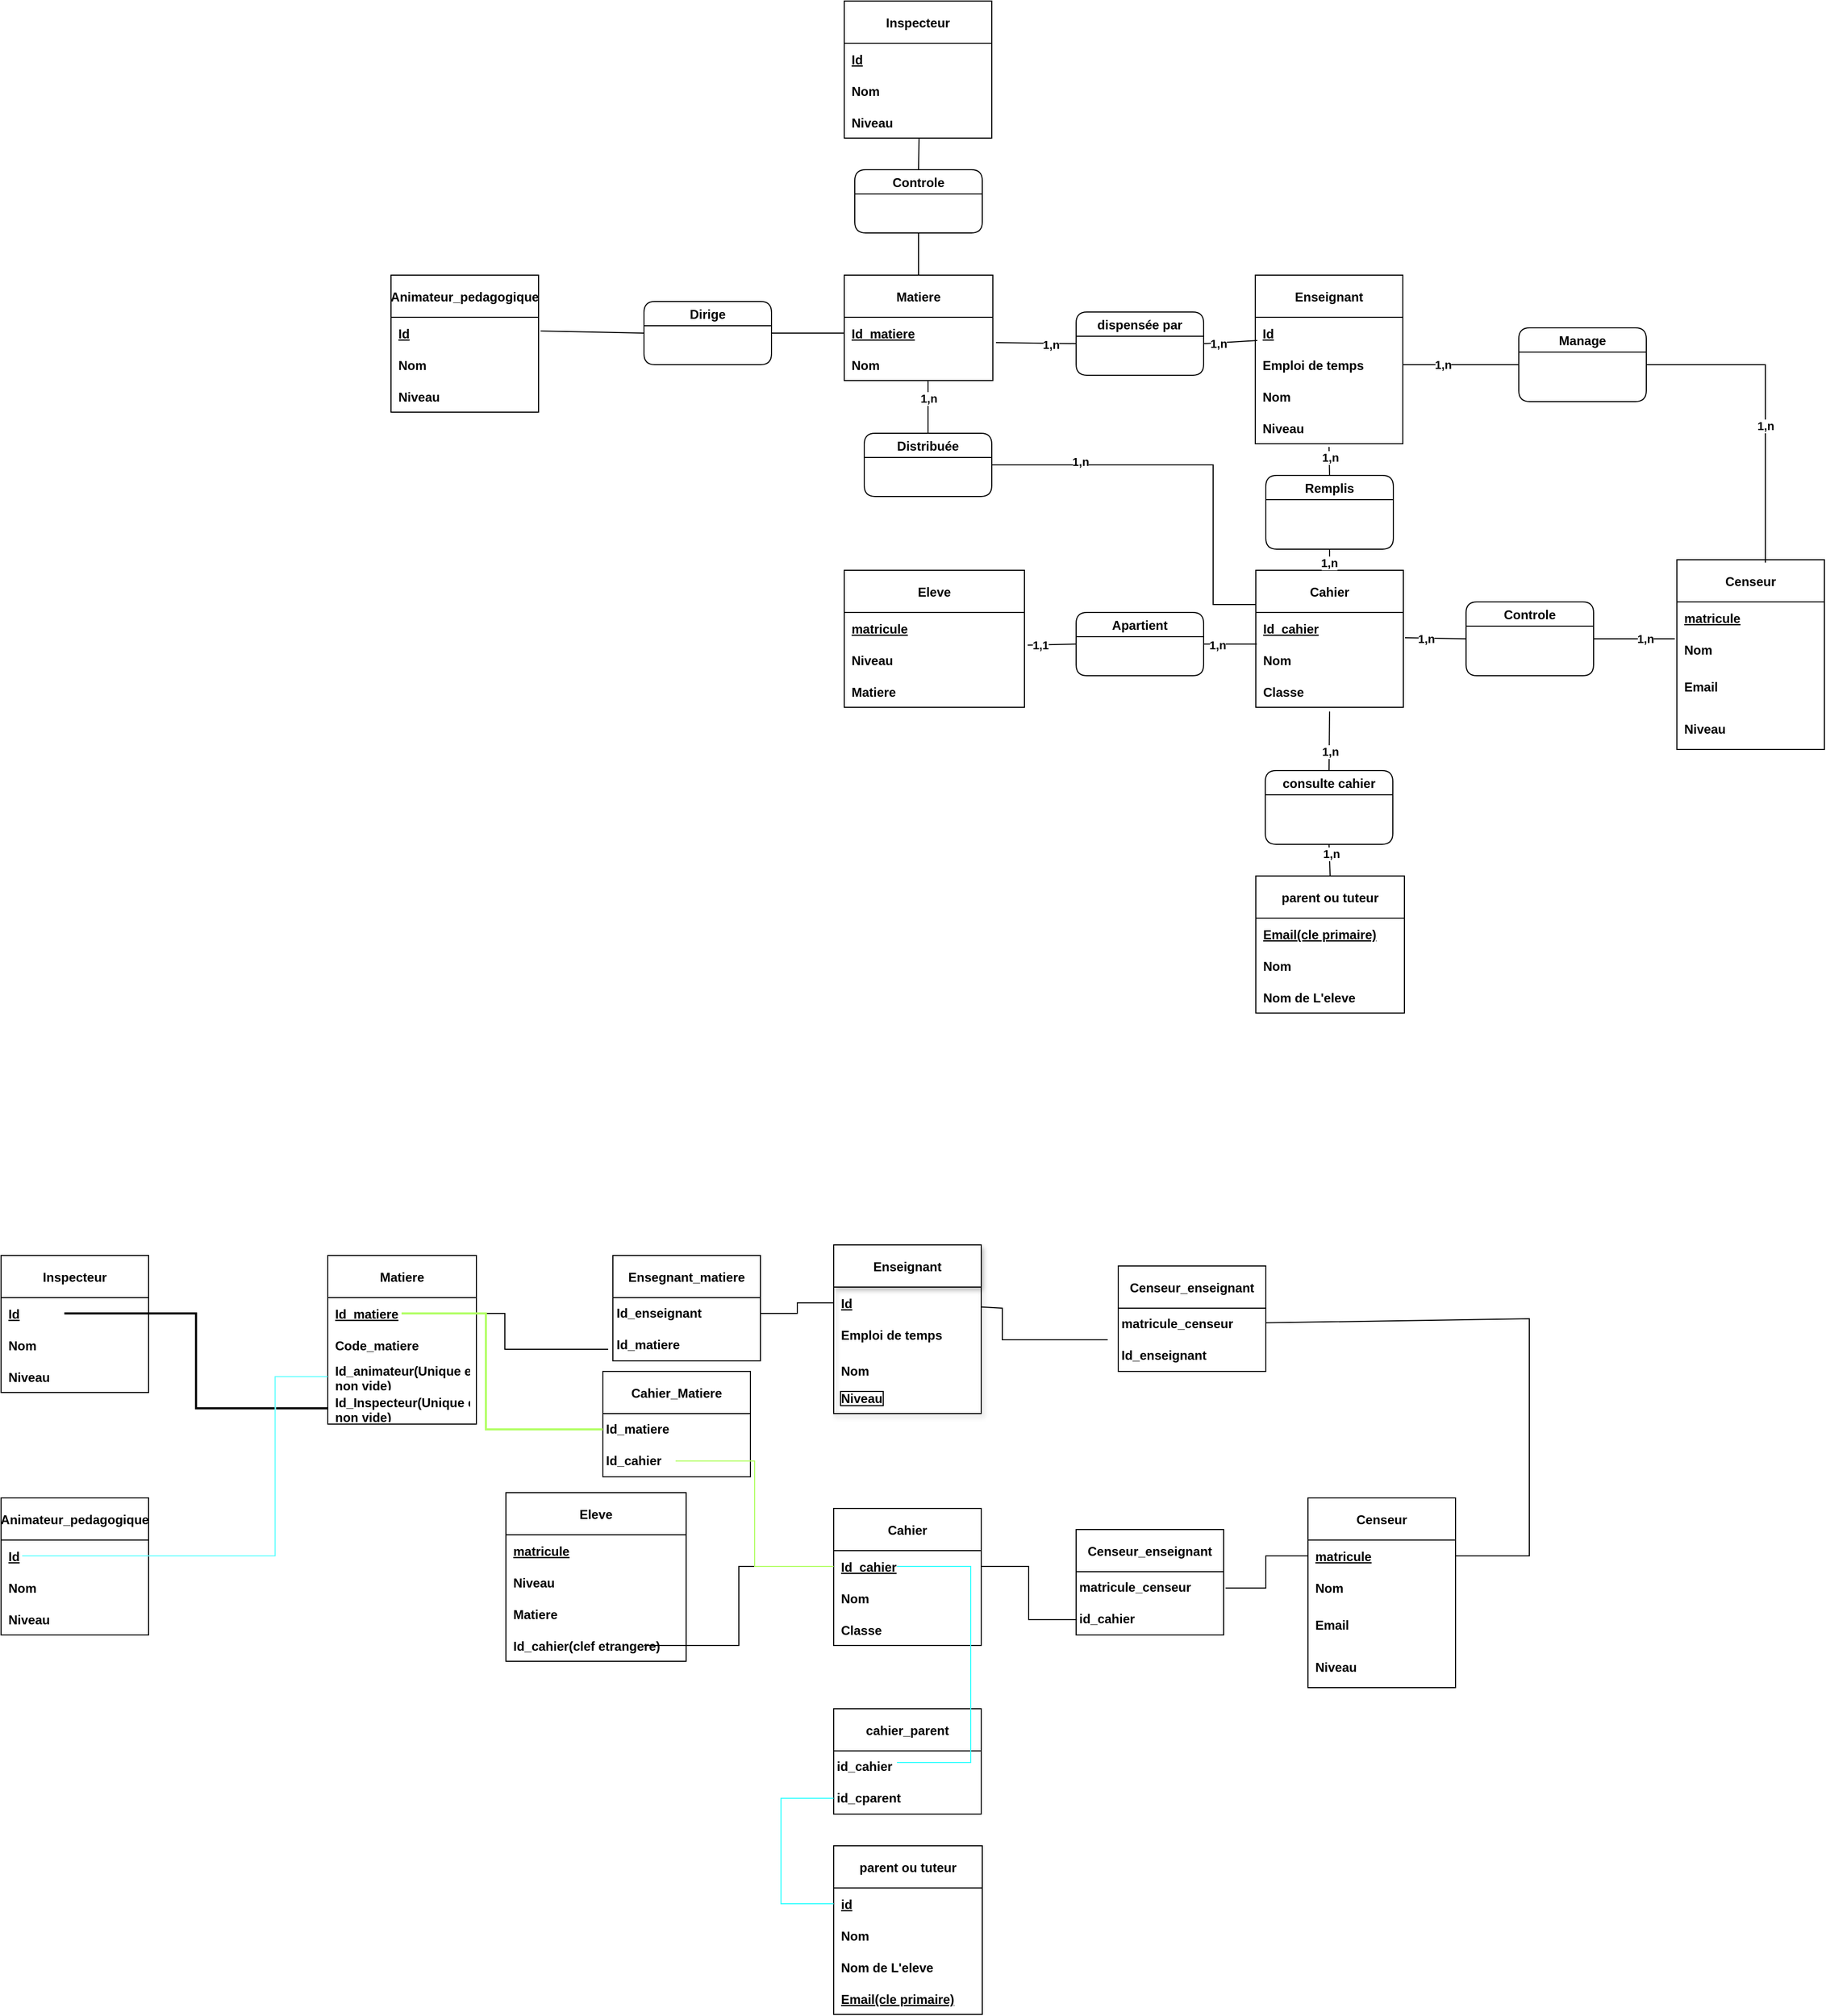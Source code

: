 <mxfile>
    <diagram id="qupTOumAMpj2-oVKTXfa" name="Page-1">
        <mxGraphModel dx="2014" dy="2562" grid="1" gridSize="10" guides="1" tooltips="1" connect="1" arrows="1" fold="1" page="0" pageScale="1" pageWidth="827" pageHeight="1169" background="none" math="0" shadow="0">
            <root>
                <mxCell id="0"/>
                <mxCell id="1" parent="0"/>
                <mxCell id="95" value="Enseignant" style="swimlane;fontStyle=1;childLayout=stackLayout;horizontal=1;startSize=40;horizontalStack=0;resizeParent=1;resizeParentMax=0;resizeLast=0;collapsible=1;marginBottom=0;fillColor=default;swimlaneLine=1;strokeColor=default;sketch=0;shadow=1;rounded=0;spacing=3;" parent="1" vertex="1">
                    <mxGeometry x="20" y="-720" width="140" height="160" as="geometry">
                        <mxRectangle x="509" y="100" width="40" height="30" as="alternateBounds"/>
                    </mxGeometry>
                </mxCell>
                <mxCell id="96" value="Id" style="text;strokeColor=none;fillColor=none;align=left;verticalAlign=middle;spacingLeft=4;spacingRight=4;overflow=hidden;points=[[0,0.5],[1,0.5]];portConstraint=eastwest;rotatable=0;fontStyle=5;spacing=3;" parent="95" vertex="1">
                    <mxGeometry y="40" width="140" height="30" as="geometry"/>
                </mxCell>
                <mxCell id="97" value="Emploi de temps" style="text;strokeColor=none;fillColor=none;align=left;verticalAlign=middle;spacingLeft=4;spacingRight=4;overflow=hidden;points=[[0,0.5],[1,0.5]];portConstraint=eastwest;rotatable=0;fontStyle=1;spacing=3;" parent="95" vertex="1">
                    <mxGeometry y="70" width="140" height="30" as="geometry"/>
                </mxCell>
                <mxCell id="98" value="Nom" style="text;strokeColor=none;fillColor=none;align=left;verticalAlign=bottom;spacingLeft=4;spacingRight=4;overflow=hidden;points=[[0,0.5],[1,0.5]];portConstraint=eastwest;rotatable=0;fontStyle=1;spacing=3;" parent="95" vertex="1">
                    <mxGeometry y="100" width="140" height="30" as="geometry"/>
                </mxCell>
                <mxCell id="99" value="Niveau" style="text;strokeColor=none;fillColor=none;align=left;verticalAlign=middle;spacingLeft=4;spacingRight=4;overflow=hidden;points=[[0,0.5],[1,0.5]];portConstraint=eastwest;rotatable=0;labelBorderColor=default;fontStyle=1;spacing=3;" parent="95" vertex="1">
                    <mxGeometry y="130" width="140" height="30" as="geometry"/>
                </mxCell>
                <mxCell id="100" value="Censeur" style="swimlane;fontStyle=1;childLayout=stackLayout;horizontal=1;startSize=40;horizontalStack=0;resizeParent=1;resizeParentMax=0;resizeLast=0;collapsible=1;marginBottom=0;spacing=3;" parent="1" vertex="1">
                    <mxGeometry x="470" y="-480" width="140" height="180" as="geometry"/>
                </mxCell>
                <mxCell id="101" value="matricule" style="text;align=left;verticalAlign=middle;spacingLeft=4;spacingRight=4;overflow=hidden;points=[[0,0.5],[1,0.5]];portConstraint=eastwest;rotatable=0;fontStyle=5;spacing=3;" parent="100" vertex="1">
                    <mxGeometry y="40" width="140" height="30" as="geometry"/>
                </mxCell>
                <mxCell id="102" value="Nom" style="text;strokeColor=none;fillColor=none;align=left;verticalAlign=middle;spacingLeft=4;spacingRight=4;overflow=hidden;points=[[0,0.5],[1,0.5]];portConstraint=eastwest;rotatable=0;fontStyle=1;spacing=3;" parent="100" vertex="1">
                    <mxGeometry y="70" width="140" height="30" as="geometry"/>
                </mxCell>
                <mxCell id="103" value="Email" style="text;strokeColor=none;fillColor=none;align=left;verticalAlign=middle;spacingLeft=4;spacingRight=4;overflow=hidden;points=[[0,0.5],[1,0.5]];portConstraint=eastwest;rotatable=0;fontStyle=1;spacing=3;" parent="100" vertex="1">
                    <mxGeometry y="100" width="140" height="40" as="geometry"/>
                </mxCell>
                <mxCell id="104" value="Niveau" style="text;strokeColor=none;fillColor=none;align=left;verticalAlign=middle;spacingLeft=4;spacingRight=4;overflow=hidden;points=[[0,0.5],[1,0.5]];portConstraint=eastwest;rotatable=0;fontStyle=1;spacing=3;" parent="100" vertex="1">
                    <mxGeometry y="140" width="140" height="40" as="geometry"/>
                </mxCell>
                <mxCell id="110" value="Cahier" style="swimlane;fontStyle=1;childLayout=stackLayout;horizontal=1;startSize=40;horizontalStack=0;resizeParent=1;resizeParentMax=0;resizeLast=0;collapsible=1;marginBottom=0;spacing=3;" parent="1" vertex="1">
                    <mxGeometry x="20" y="-470" width="140" height="130" as="geometry">
                        <mxRectangle x="-10" y="40" width="70" height="40" as="alternateBounds"/>
                    </mxGeometry>
                </mxCell>
                <mxCell id="111" value="Id_cahier" style="text;align=left;verticalAlign=middle;spacingLeft=4;spacingRight=4;overflow=hidden;points=[[0,0.5],[1,0.5]];portConstraint=eastwest;rotatable=0;fontStyle=5;spacing=3;" parent="110" vertex="1">
                    <mxGeometry y="40" width="140" height="30" as="geometry"/>
                </mxCell>
                <mxCell id="112" value="Nom" style="text;align=left;verticalAlign=middle;spacingLeft=4;spacingRight=4;overflow=hidden;points=[[0,0.5],[1,0.5]];portConstraint=eastwest;rotatable=0;fontStyle=1;spacing=3;" parent="110" vertex="1">
                    <mxGeometry y="70" width="140" height="30" as="geometry"/>
                </mxCell>
                <mxCell id="113" value="Classe" style="text;align=left;verticalAlign=middle;spacingLeft=4;spacingRight=4;overflow=hidden;points=[[0,0.5],[1,0.5]];portConstraint=eastwest;rotatable=0;fontStyle=1;spacing=3;" parent="110" vertex="1">
                    <mxGeometry y="100" width="140" height="30" as="geometry"/>
                </mxCell>
                <mxCell id="114" value="parent ou tuteur" style="swimlane;fontStyle=1;childLayout=stackLayout;horizontal=1;startSize=40;horizontalStack=0;resizeParent=1;resizeParentMax=0;resizeLast=0;collapsible=1;marginBottom=0;spacing=3;" parent="1" vertex="1">
                    <mxGeometry x="20" y="-150" width="141" height="160" as="geometry">
                        <mxRectangle x="-10" y="40" width="70" height="40" as="alternateBounds"/>
                    </mxGeometry>
                </mxCell>
                <mxCell id="115" value="id" style="text;align=left;verticalAlign=middle;spacingLeft=4;spacingRight=4;overflow=hidden;points=[[0,0.5],[1,0.5]];portConstraint=eastwest;rotatable=0;fontStyle=5;spacing=3;" parent="114" vertex="1">
                    <mxGeometry y="40" width="141" height="30" as="geometry"/>
                </mxCell>
                <mxCell id="116" value="Nom" style="text;align=left;verticalAlign=middle;spacingLeft=4;spacingRight=4;overflow=hidden;points=[[0,0.5],[1,0.5]];portConstraint=eastwest;rotatable=0;fontStyle=1;spacing=3;" parent="114" vertex="1">
                    <mxGeometry y="70" width="141" height="30" as="geometry"/>
                </mxCell>
                <mxCell id="117" value="Nom de L'eleve" style="text;align=left;verticalAlign=middle;spacingLeft=4;spacingRight=4;overflow=hidden;points=[[0,0.5],[1,0.5]];portConstraint=eastwest;rotatable=0;fontStyle=1;spacing=3;" parent="114" vertex="1">
                    <mxGeometry y="100" width="141" height="30" as="geometry"/>
                </mxCell>
                <mxCell id="160" value="Email(cle primaire)" style="text;align=left;verticalAlign=middle;spacingLeft=4;spacingRight=4;overflow=hidden;points=[[0,0.5],[1,0.5]];portConstraint=eastwest;rotatable=0;fontStyle=5;spacing=3;" parent="114" vertex="1">
                    <mxGeometry y="130" width="141" height="30" as="geometry"/>
                </mxCell>
                <mxCell id="118" value="Matiere" style="swimlane;fontStyle=1;childLayout=stackLayout;horizontal=1;startSize=40;horizontalStack=0;resizeParent=1;resizeParentMax=0;resizeLast=0;collapsible=1;marginBottom=0;spacing=3;" parent="1" vertex="1">
                    <mxGeometry x="-460" y="-710" width="141" height="160" as="geometry">
                        <mxRectangle x="-10" y="40" width="70" height="40" as="alternateBounds"/>
                    </mxGeometry>
                </mxCell>
                <mxCell id="119" value="Id_matiere" style="text;align=left;verticalAlign=middle;spacingLeft=4;spacingRight=4;overflow=hidden;points=[[0,0.5],[1,0.5]];portConstraint=eastwest;rotatable=0;fontStyle=5;spacing=3;" parent="118" vertex="1">
                    <mxGeometry y="40" width="141" height="30" as="geometry"/>
                </mxCell>
                <mxCell id="120" value="Code_matiere" style="text;align=left;verticalAlign=middle;spacingLeft=4;spacingRight=4;overflow=hidden;points=[[0,0.5],[1,0.5]];portConstraint=eastwest;rotatable=0;fontStyle=1;spacing=3;" parent="118" vertex="1">
                    <mxGeometry y="70" width="141" height="30" as="geometry"/>
                </mxCell>
                <mxCell id="171" value="Id_animateur(Unique et &#10;non vide)" style="text;align=left;verticalAlign=middle;spacingLeft=4;spacingRight=4;overflow=hidden;points=[[0,0.5],[1,0.5]];portConstraint=eastwest;rotatable=0;fontStyle=1;spacing=3;" parent="118" vertex="1">
                    <mxGeometry y="100" width="141" height="30" as="geometry"/>
                </mxCell>
                <mxCell id="172" value="Id_Inspecteur(Unique et &#10;non vide)" style="text;align=left;verticalAlign=middle;spacingLeft=4;spacingRight=4;overflow=hidden;points=[[0,0.5],[1,0.5]];portConstraint=eastwest;rotatable=0;fontStyle=1;spacing=3;" parent="118" vertex="1">
                    <mxGeometry y="130" width="141" height="30" as="geometry"/>
                </mxCell>
                <mxCell id="121" value="Inspecteur" style="swimlane;fontStyle=1;childLayout=stackLayout;horizontal=1;startSize=40;horizontalStack=0;resizeParent=1;resizeParentMax=0;resizeLast=0;collapsible=1;marginBottom=0;spacing=3;" parent="1" vertex="1">
                    <mxGeometry x="-770" y="-710" width="140" height="130" as="geometry"/>
                </mxCell>
                <mxCell id="122" value="Id" style="text;strokeColor=none;fillColor=none;align=left;verticalAlign=middle;spacingLeft=4;spacingRight=4;overflow=hidden;points=[[0,0.5],[1,0.5]];portConstraint=eastwest;rotatable=0;fontStyle=5;spacing=3;" parent="121" vertex="1">
                    <mxGeometry y="40" width="140" height="30" as="geometry"/>
                </mxCell>
                <mxCell id="123" value="Nom" style="text;strokeColor=none;fillColor=none;align=left;verticalAlign=middle;spacingLeft=4;spacingRight=4;overflow=hidden;points=[[0,0.5],[1,0.5]];portConstraint=eastwest;rotatable=0;fontStyle=1;spacing=3;" parent="121" vertex="1">
                    <mxGeometry y="70" width="140" height="30" as="geometry"/>
                </mxCell>
                <mxCell id="124" value="Niveau" style="text;strokeColor=none;fillColor=none;align=left;verticalAlign=middle;spacingLeft=4;spacingRight=4;overflow=hidden;points=[[0,0.5],[1,0.5]];portConstraint=eastwest;rotatable=0;fontStyle=1;spacing=3;" parent="121" vertex="1">
                    <mxGeometry y="100" width="140" height="30" as="geometry"/>
                </mxCell>
                <mxCell id="125" value="Animateur_pedagogique" style="swimlane;fontStyle=1;childLayout=stackLayout;horizontal=1;startSize=40;horizontalStack=0;resizeParent=1;resizeParentMax=0;resizeLast=0;collapsible=1;marginBottom=0;spacing=3;" parent="1" vertex="1">
                    <mxGeometry x="-770" y="-480" width="140" height="130" as="geometry"/>
                </mxCell>
                <mxCell id="126" value="Id" style="text;strokeColor=none;fillColor=none;align=left;verticalAlign=middle;spacingLeft=4;spacingRight=4;overflow=hidden;points=[[0,0.5],[1,0.5]];portConstraint=eastwest;rotatable=0;fontStyle=5;spacing=3;" parent="125" vertex="1">
                    <mxGeometry y="40" width="140" height="30" as="geometry"/>
                </mxCell>
                <mxCell id="127" value="Nom" style="text;strokeColor=none;fillColor=none;align=left;verticalAlign=middle;spacingLeft=4;spacingRight=4;overflow=hidden;points=[[0,0.5],[1,0.5]];portConstraint=eastwest;rotatable=0;fontStyle=1;spacing=3;" parent="125" vertex="1">
                    <mxGeometry y="70" width="140" height="30" as="geometry"/>
                </mxCell>
                <mxCell id="128" value="Niveau" style="text;strokeColor=none;fillColor=none;align=left;verticalAlign=middle;spacingLeft=4;spacingRight=4;overflow=hidden;points=[[0,0.5],[1,0.5]];portConstraint=eastwest;rotatable=0;fontStyle=1;spacing=3;" parent="125" vertex="1">
                    <mxGeometry y="100" width="140" height="30" as="geometry"/>
                </mxCell>
                <mxCell id="129" value="Eleve" style="swimlane;fontStyle=1;childLayout=stackLayout;horizontal=1;startSize=40;horizontalStack=0;resizeParent=1;resizeParentMax=0;resizeLast=0;collapsible=1;marginBottom=0;spacing=3;" parent="1" vertex="1">
                    <mxGeometry x="-291" y="-485" width="171" height="160" as="geometry">
                        <mxRectangle x="-10" y="40" width="70" height="40" as="alternateBounds"/>
                    </mxGeometry>
                </mxCell>
                <mxCell id="130" value="matricule" style="text;align=left;verticalAlign=middle;spacingLeft=4;spacingRight=4;overflow=hidden;points=[[0,0.5],[1,0.5]];portConstraint=eastwest;rotatable=0;fontStyle=5;spacing=3;" parent="129" vertex="1">
                    <mxGeometry y="40" width="171" height="30" as="geometry"/>
                </mxCell>
                <mxCell id="131" value="Niveau" style="text;align=left;verticalAlign=middle;spacingLeft=4;spacingRight=4;overflow=hidden;points=[[0,0.5],[1,0.5]];portConstraint=eastwest;rotatable=0;fontStyle=1;spacing=3;" parent="129" vertex="1">
                    <mxGeometry y="70" width="171" height="30" as="geometry"/>
                </mxCell>
                <mxCell id="132" value="Matiere" style="text;align=left;verticalAlign=middle;spacingLeft=4;spacingRight=4;overflow=hidden;points=[[0,0.5],[1,0.5]];portConstraint=eastwest;rotatable=0;fontStyle=1;spacing=3;" parent="129" vertex="1">
                    <mxGeometry y="100" width="171" height="30" as="geometry"/>
                </mxCell>
                <mxCell id="137" value="Id_cahier(clef etrangere)" style="text;align=left;verticalAlign=middle;spacingLeft=4;spacingRight=4;overflow=hidden;points=[[0,0.5],[1,0.5]];portConstraint=eastwest;rotatable=0;fontStyle=1;spacing=3;" parent="129" vertex="1">
                    <mxGeometry y="130" width="171" height="30" as="geometry"/>
                </mxCell>
                <mxCell id="141" value="Censeur_enseignant" style="swimlane;fontStyle=1;childLayout=stackLayout;horizontal=1;startSize=40;horizontalStack=0;resizeParent=1;resizeParentMax=0;resizeLast=0;collapsible=1;marginBottom=0;spacing=3;" parent="1" vertex="1">
                    <mxGeometry x="290" y="-700" width="140" height="100" as="geometry"/>
                </mxCell>
                <mxCell id="146" value="matricule_censeur" style="text;html=1;align=left;verticalAlign=middle;resizable=0;points=[];autosize=1;strokeColor=none;fillColor=none;fontStyle=1;spacing=3;" parent="141" vertex="1">
                    <mxGeometry y="40" width="140" height="30" as="geometry"/>
                </mxCell>
                <mxCell id="139" value="Id_enseignant" style="text;html=1;align=left;verticalAlign=middle;resizable=0;points=[];autosize=1;strokeColor=none;fillColor=none;fontStyle=1;spacing=3;" parent="141" vertex="1">
                    <mxGeometry y="70" width="140" height="30" as="geometry"/>
                </mxCell>
                <mxCell id="148" style="edgeStyle=none;rounded=0;html=1;endArrow=none;endFill=0;fontStyle=1;spacing=3;" parent="1" source="96" edge="1">
                    <mxGeometry relative="1" as="geometry">
                        <mxPoint x="280" y="-630" as="targetPoint"/>
                        <Array as="points">
                            <mxPoint x="180" y="-660"/>
                            <mxPoint x="180" y="-630"/>
                        </Array>
                    </mxGeometry>
                </mxCell>
                <mxCell id="149" style="edgeStyle=none;rounded=0;html=1;exitX=1;exitY=0.5;exitDx=0;exitDy=0;endArrow=none;endFill=0;fontStyle=1;spacing=3;" parent="1" source="101" target="146" edge="1">
                    <mxGeometry relative="1" as="geometry">
                        <Array as="points">
                            <mxPoint x="680" y="-425"/>
                            <mxPoint x="680" y="-650"/>
                        </Array>
                    </mxGeometry>
                </mxCell>
                <mxCell id="150" value="Censeur_enseignant" style="swimlane;fontStyle=1;childLayout=stackLayout;horizontal=1;startSize=40;horizontalStack=0;resizeParent=1;resizeParentMax=0;resizeLast=0;collapsible=1;marginBottom=0;spacing=3;" parent="1" vertex="1">
                    <mxGeometry x="250" y="-450" width="140" height="100" as="geometry"/>
                </mxCell>
                <mxCell id="151" value="matricule_censeur" style="text;html=1;align=left;verticalAlign=middle;resizable=0;points=[];autosize=1;strokeColor=none;fillColor=none;fontStyle=1;spacing=3;" parent="150" vertex="1">
                    <mxGeometry y="40" width="140" height="30" as="geometry"/>
                </mxCell>
                <mxCell id="152" value="id_cahier" style="text;html=1;align=left;verticalAlign=middle;resizable=0;points=[];autosize=1;strokeColor=none;fillColor=none;fontStyle=1;spacing=3;" parent="150" vertex="1">
                    <mxGeometry y="70" width="140" height="30" as="geometry"/>
                </mxCell>
                <mxCell id="153" style="edgeStyle=orthogonalEdgeStyle;rounded=0;html=1;exitX=1;exitY=0.5;exitDx=0;exitDy=0;entryX=0.005;entryY=0.518;entryDx=0;entryDy=0;entryPerimeter=0;endArrow=none;endFill=0;strokeColor=default;jumpStyle=sharp;fontStyle=1;spacing=3;" parent="1" source="111" target="152" edge="1">
                    <mxGeometry relative="1" as="geometry"/>
                </mxCell>
                <mxCell id="154" style="edgeStyle=orthogonalEdgeStyle;rounded=0;jumpStyle=sharp;html=1;exitX=0;exitY=0.5;exitDx=0;exitDy=0;entryX=1.013;entryY=0.518;entryDx=0;entryDy=0;entryPerimeter=0;endArrow=none;endFill=0;strokeColor=default;fontStyle=1;spacing=3;" parent="1" source="101" target="151" edge="1">
                    <mxGeometry relative="1" as="geometry"/>
                </mxCell>
                <mxCell id="156" value="cahier_parent" style="swimlane;fontStyle=1;childLayout=stackLayout;horizontal=1;startSize=40;horizontalStack=0;resizeParent=1;resizeParentMax=0;resizeLast=0;collapsible=1;marginBottom=0;spacing=3;" parent="1" vertex="1">
                    <mxGeometry x="20" y="-280" width="140" height="100" as="geometry"/>
                </mxCell>
                <mxCell id="158" value="id_cahier" style="text;html=1;align=left;verticalAlign=middle;resizable=0;points=[];autosize=1;strokeColor=none;fillColor=none;fontStyle=1;spacing=3;" parent="156" vertex="1">
                    <mxGeometry y="40" width="140" height="30" as="geometry"/>
                </mxCell>
                <mxCell id="159" value="id_cparent" style="text;html=1;align=left;verticalAlign=middle;resizable=0;points=[];autosize=1;strokeColor=none;fillColor=none;fontStyle=1;spacing=3;" parent="156" vertex="1">
                    <mxGeometry y="70" width="140" height="30" as="geometry"/>
                </mxCell>
                <mxCell id="161" style="edgeStyle=elbowEdgeStyle;jumpStyle=sharp;html=1;entryX=0;entryY=0.5;entryDx=0;entryDy=0;entryPerimeter=0;endArrow=none;endFill=0;strokeColor=#33FFFF;rounded=0;strokeWidth=1;jumpSize=1;sketch=0;fontStyle=1;spacing=3;" parent="1" target="159" edge="1">
                    <mxGeometry relative="1" as="geometry">
                        <mxPoint x="20" y="-95" as="sourcePoint"/>
                        <Array as="points">
                            <mxPoint x="-30" y="-150"/>
                        </Array>
                    </mxGeometry>
                </mxCell>
                <mxCell id="162" style="edgeStyle=elbowEdgeStyle;rounded=0;sketch=0;jumpStyle=sharp;jumpSize=1;html=1;endArrow=none;endFill=0;strokeColor=#33FFFF;strokeWidth=1;fillColor=#1ba1e2;fontStyle=1;spacing=3;" parent="1" edge="1">
                    <mxGeometry relative="1" as="geometry">
                        <mxPoint x="80" y="-415" as="sourcePoint"/>
                        <mxPoint x="80" y="-229" as="targetPoint"/>
                        <Array as="points">
                            <mxPoint x="150" y="-280"/>
                        </Array>
                    </mxGeometry>
                </mxCell>
                <mxCell id="163" style="edgeStyle=elbowEdgeStyle;rounded=0;sketch=0;jumpStyle=sharp;jumpSize=1;html=1;entryX=0;entryY=0.5;entryDx=0;entryDy=0;endArrow=none;endFill=0;strokeColor=default;strokeWidth=1;fontStyle=1;spacing=3;" parent="1" target="111" edge="1">
                    <mxGeometry relative="1" as="geometry">
                        <mxPoint x="-160" y="-340" as="sourcePoint"/>
                    </mxGeometry>
                </mxCell>
                <mxCell id="170" style="edgeStyle=elbowEdgeStyle;rounded=0;sketch=0;jumpStyle=sharp;jumpSize=1;html=1;endArrow=none;endFill=0;strokeColor=default;strokeWidth=1;fontStyle=1;spacing=3;" parent="1" source="166" target="96" edge="1">
                    <mxGeometry relative="1" as="geometry"/>
                </mxCell>
                <mxCell id="164" value="Ensegnant_matiere" style="swimlane;fontStyle=1;childLayout=stackLayout;horizontal=1;startSize=40;horizontalStack=0;resizeParent=1;resizeParentMax=0;resizeLast=0;collapsible=1;marginBottom=0;spacing=3;" parent="1" vertex="1">
                    <mxGeometry x="-189.5" y="-710" width="140" height="100" as="geometry"/>
                </mxCell>
                <mxCell id="166" value="Id_enseignant" style="text;html=1;align=left;verticalAlign=middle;resizable=0;points=[];autosize=1;strokeColor=none;fillColor=none;fontStyle=1;spacing=3;" parent="164" vertex="1">
                    <mxGeometry y="40" width="140" height="30" as="geometry"/>
                </mxCell>
                <mxCell id="167" value="Id_matiere" style="text;html=1;align=left;verticalAlign=middle;resizable=0;points=[];autosize=1;strokeColor=none;fillColor=none;fontStyle=1;spacing=3;" parent="164" vertex="1">
                    <mxGeometry y="70" width="140" height="30" as="geometry"/>
                </mxCell>
                <mxCell id="168" style="edgeStyle=elbowEdgeStyle;rounded=0;sketch=0;jumpStyle=sharp;jumpSize=1;html=1;entryX=-0.032;entryY=0.635;entryDx=0;entryDy=0;entryPerimeter=0;endArrow=none;endFill=0;strokeColor=default;strokeWidth=1;fontStyle=1;spacing=3;" parent="1" target="167" edge="1">
                    <mxGeometry relative="1" as="geometry">
                        <mxPoint x="-390" y="-655" as="sourcePoint"/>
                    </mxGeometry>
                </mxCell>
                <mxCell id="173" style="edgeStyle=elbowEdgeStyle;rounded=0;sketch=0;jumpStyle=sharp;jumpSize=1;html=1;entryX=0;entryY=0.5;entryDx=0;entryDy=0;endArrow=none;endFill=0;strokeColor=default;strokeWidth=2;fontStyle=1;spacing=3;" parent="1" target="172" edge="1">
                    <mxGeometry relative="1" as="geometry">
                        <mxPoint x="-710" y="-655" as="sourcePoint"/>
                    </mxGeometry>
                </mxCell>
                <mxCell id="174" style="edgeStyle=elbowEdgeStyle;rounded=0;sketch=0;jumpStyle=sharp;jumpSize=1;html=1;endArrow=none;endFill=0;strokeColor=#66FFFF;strokeWidth=1;fillColor=#e3c800;entryX=0;entryY=0.5;entryDx=0;entryDy=0;fontStyle=1;spacing=3;" parent="1" target="171" edge="1">
                    <mxGeometry relative="1" as="geometry">
                        <mxPoint x="-750" y="-425" as="sourcePoint"/>
                        <mxPoint x="-530" y="-640" as="targetPoint"/>
                        <Array as="points">
                            <mxPoint x="-510" y="-530"/>
                        </Array>
                    </mxGeometry>
                </mxCell>
                <mxCell id="181" value="Cahier_Matiere" style="swimlane;fontStyle=1;childLayout=stackLayout;horizontal=1;startSize=40;horizontalStack=0;resizeParent=1;resizeParentMax=0;resizeLast=0;collapsible=1;marginBottom=0;spacing=3;" parent="1" vertex="1">
                    <mxGeometry x="-199" y="-600" width="140" height="100" as="geometry"/>
                </mxCell>
                <mxCell id="183" value="Id_matiere" style="text;html=1;align=left;verticalAlign=middle;resizable=0;points=[];autosize=1;strokeColor=none;fillColor=none;fontStyle=1;spacing=3;" parent="181" vertex="1">
                    <mxGeometry y="40" width="140" height="30" as="geometry"/>
                </mxCell>
                <mxCell id="185" value="Id_cahier" style="text;html=1;align=left;verticalAlign=middle;resizable=0;points=[];autosize=1;strokeColor=none;fillColor=none;fontStyle=1;spacing=3;" parent="181" vertex="1">
                    <mxGeometry y="70" width="140" height="30" as="geometry"/>
                </mxCell>
                <mxCell id="184" style="edgeStyle=elbowEdgeStyle;rounded=0;sketch=0;jumpStyle=sharp;jumpSize=1;html=1;endArrow=none;endFill=0;strokeColor=#B3FF66;strokeWidth=2;fillColor=#60a917;fontStyle=1;spacing=3;" parent="1" target="183" edge="1">
                    <mxGeometry relative="1" as="geometry">
                        <mxPoint x="-390" y="-655" as="sourcePoint"/>
                        <Array as="points">
                            <mxPoint x="-310" y="-590"/>
                            <mxPoint x="-470" y="-530"/>
                            <mxPoint x="-440" y="-500"/>
                            <mxPoint x="-310" y="-600"/>
                            <mxPoint x="-340" y="-650"/>
                            <mxPoint x="-310" y="-620"/>
                            <mxPoint x="-230" y="-550"/>
                            <mxPoint x="-480" y="-560"/>
                        </Array>
                    </mxGeometry>
                </mxCell>
                <mxCell id="187" style="edgeStyle=elbowEdgeStyle;rounded=0;sketch=0;jumpStyle=sharp;jumpSize=1;html=1;exitX=0;exitY=0.5;exitDx=0;exitDy=0;entryX=0.493;entryY=0.5;entryDx=0;entryDy=0;entryPerimeter=0;endArrow=none;endFill=0;strokeColor=#B3FF66;strokeWidth=1;fillColor=#0050ef;fontStyle=1;spacing=3;" parent="1" source="111" target="185" edge="1">
                    <mxGeometry relative="1" as="geometry"/>
                </mxCell>
                <mxCell id="679" value="Enseignant" style="swimlane;fontStyle=1;childLayout=stackLayout;horizontal=1;startSize=40;horizontalStack=0;resizeParent=1;resizeParentMax=0;resizeLast=0;collapsible=1;marginBottom=0;spacing=3;" vertex="1" parent="1">
                    <mxGeometry x="420" y="-1640" width="140" height="160" as="geometry">
                        <mxRectangle x="509" y="100" width="40" height="30" as="alternateBounds"/>
                    </mxGeometry>
                </mxCell>
                <mxCell id="680" value="Id" style="text;strokeColor=none;fillColor=none;align=left;verticalAlign=middle;spacingLeft=4;spacingRight=4;overflow=hidden;points=[[0,0.5],[1,0.5]];portConstraint=eastwest;rotatable=0;fontStyle=5;spacing=3;" vertex="1" parent="679">
                    <mxGeometry y="40" width="140" height="30" as="geometry"/>
                </mxCell>
                <mxCell id="681" value="Emploi de temps" style="text;strokeColor=none;fillColor=none;align=left;verticalAlign=middle;spacingLeft=4;spacingRight=4;overflow=hidden;points=[[0,0.5],[1,0.5]];portConstraint=eastwest;rotatable=0;fontStyle=1;spacing=3;" vertex="1" parent="679">
                    <mxGeometry y="70" width="140" height="30" as="geometry"/>
                </mxCell>
                <mxCell id="682" value="Nom" style="text;strokeColor=none;fillColor=none;align=left;verticalAlign=middle;spacingLeft=4;spacingRight=4;overflow=hidden;points=[[0,0.5],[1,0.5]];portConstraint=eastwest;rotatable=0;fontStyle=1;spacing=3;" vertex="1" parent="679">
                    <mxGeometry y="100" width="140" height="30" as="geometry"/>
                </mxCell>
                <mxCell id="683" value="Niveau" style="text;strokeColor=none;fillColor=none;align=left;verticalAlign=middle;spacingLeft=4;spacingRight=4;overflow=hidden;points=[[0,0.5],[1,0.5]];portConstraint=eastwest;rotatable=0;fontStyle=1;spacing=3;" vertex="1" parent="679">
                    <mxGeometry y="130" width="140" height="30" as="geometry"/>
                </mxCell>
                <mxCell id="684" value="Eleve" style="swimlane;fontStyle=1;childLayout=stackLayout;horizontal=1;startSize=40;horizontalStack=0;resizeParent=1;resizeParentMax=0;resizeLast=0;collapsible=1;marginBottom=0;spacing=3;" vertex="1" parent="1">
                    <mxGeometry x="30" y="-1360" width="171" height="130" as="geometry">
                        <mxRectangle x="-10" y="40" width="70" height="40" as="alternateBounds"/>
                    </mxGeometry>
                </mxCell>
                <mxCell id="685" value="matricule" style="text;align=left;verticalAlign=middle;spacingLeft=4;spacingRight=4;overflow=hidden;points=[[0,0.5],[1,0.5]];portConstraint=eastwest;rotatable=0;fontStyle=5;spacing=3;" vertex="1" parent="684">
                    <mxGeometry y="40" width="171" height="30" as="geometry"/>
                </mxCell>
                <mxCell id="686" value="Niveau" style="text;align=left;verticalAlign=middle;spacingLeft=4;spacingRight=4;overflow=hidden;points=[[0,0.5],[1,0.5]];portConstraint=eastwest;rotatable=0;fontStyle=1;spacing=3;" vertex="1" parent="684">
                    <mxGeometry y="70" width="171" height="30" as="geometry"/>
                </mxCell>
                <mxCell id="687" value="Matiere" style="text;align=left;verticalAlign=middle;spacingLeft=4;spacingRight=4;overflow=hidden;points=[[0,0.5],[1,0.5]];portConstraint=eastwest;rotatable=0;fontStyle=1;spacing=3;" vertex="1" parent="684">
                    <mxGeometry y="100" width="171" height="30" as="geometry"/>
                </mxCell>
                <mxCell id="688" value="Cahier" style="swimlane;fontStyle=1;childLayout=stackLayout;horizontal=1;startSize=40;horizontalStack=0;resizeParent=1;resizeParentMax=0;resizeLast=0;collapsible=1;marginBottom=0;spacing=3;" vertex="1" parent="1">
                    <mxGeometry x="420.5" y="-1360" width="140" height="130" as="geometry">
                        <mxRectangle x="-10" y="40" width="70" height="40" as="alternateBounds"/>
                    </mxGeometry>
                </mxCell>
                <mxCell id="689" value="Id_cahier" style="text;align=left;verticalAlign=middle;spacingLeft=4;spacingRight=4;overflow=hidden;points=[[0,0.5],[1,0.5]];portConstraint=eastwest;rotatable=0;fontStyle=5;spacing=3;" vertex="1" parent="688">
                    <mxGeometry y="40" width="140" height="30" as="geometry"/>
                </mxCell>
                <mxCell id="690" value="Nom" style="text;align=left;verticalAlign=middle;spacingLeft=4;spacingRight=4;overflow=hidden;points=[[0,0.5],[1,0.5]];portConstraint=eastwest;rotatable=0;fontStyle=1;spacing=3;" vertex="1" parent="688">
                    <mxGeometry y="70" width="140" height="30" as="geometry"/>
                </mxCell>
                <mxCell id="691" value="Classe" style="text;align=left;verticalAlign=middle;spacingLeft=4;spacingRight=4;overflow=hidden;points=[[0,0.5],[1,0.5]];portConstraint=eastwest;rotatable=0;fontStyle=1;spacing=3;" vertex="1" parent="688">
                    <mxGeometry y="100" width="140" height="30" as="geometry"/>
                </mxCell>
                <mxCell id="692" value="Censeur" style="swimlane;fontStyle=1;childLayout=stackLayout;horizontal=1;startSize=40;horizontalStack=0;resizeParent=1;resizeParentMax=0;resizeLast=0;collapsible=1;marginBottom=0;spacing=3;" vertex="1" parent="1">
                    <mxGeometry x="820" y="-1370" width="140" height="180" as="geometry"/>
                </mxCell>
                <mxCell id="693" value="matricule" style="text;align=left;verticalAlign=middle;spacingLeft=4;spacingRight=4;overflow=hidden;points=[[0,0.5],[1,0.5]];portConstraint=eastwest;rotatable=0;fontStyle=5;spacing=3;" vertex="1" parent="692">
                    <mxGeometry y="40" width="140" height="30" as="geometry"/>
                </mxCell>
                <mxCell id="694" value="Nom" style="text;strokeColor=none;fillColor=none;align=left;verticalAlign=middle;spacingLeft=4;spacingRight=4;overflow=hidden;points=[[0,0.5],[1,0.5]];portConstraint=eastwest;rotatable=0;fontStyle=1;spacing=3;" vertex="1" parent="692">
                    <mxGeometry y="70" width="140" height="30" as="geometry"/>
                </mxCell>
                <mxCell id="695" value="Email" style="text;strokeColor=none;fillColor=none;align=left;verticalAlign=middle;spacingLeft=4;spacingRight=4;overflow=hidden;points=[[0,0.5],[1,0.5]];portConstraint=eastwest;rotatable=0;fontStyle=1;spacing=3;" vertex="1" parent="692">
                    <mxGeometry y="100" width="140" height="40" as="geometry"/>
                </mxCell>
                <mxCell id="696" value="Niveau" style="text;strokeColor=none;fillColor=none;align=left;verticalAlign=middle;spacingLeft=4;spacingRight=4;overflow=hidden;points=[[0,0.5],[1,0.5]];portConstraint=eastwest;rotatable=0;fontStyle=1;spacing=3;" vertex="1" parent="692">
                    <mxGeometry y="140" width="140" height="40" as="geometry"/>
                </mxCell>
                <mxCell id="697" style="html=1;entryX=-0.014;entryY=0.167;entryDx=0;entryDy=0;endArrow=none;endFill=0;exitX=1;exitY=0.5;exitDx=0;exitDy=0;entryPerimeter=0;fontStyle=1;spacing=3;" edge="1" source="701" target="694" parent="1">
                    <mxGeometry relative="1" as="geometry">
                        <mxPoint x="790" y="-1300" as="sourcePoint"/>
                    </mxGeometry>
                </mxCell>
                <mxCell id="698" value="1,n" style="edgeLabel;html=1;align=center;verticalAlign=middle;resizable=0;points=[];fontStyle=1;spacing=3;" vertex="1" connectable="0" parent="697">
                    <mxGeometry x="0.272" relative="1" as="geometry">
                        <mxPoint as="offset"/>
                    </mxGeometry>
                </mxCell>
                <mxCell id="699" style="edgeStyle=none;html=1;endArrow=none;endFill=0;exitX=0;exitY=0.5;exitDx=0;exitDy=0;entryX=1.011;entryY=0.8;entryDx=0;entryDy=0;entryPerimeter=0;fontStyle=1;spacing=3;" edge="1" source="701" target="689" parent="1">
                    <mxGeometry relative="1" as="geometry">
                        <mxPoint x="519.2" y="-1370" as="sourcePoint"/>
                    </mxGeometry>
                </mxCell>
                <mxCell id="700" value="1,n" style="edgeLabel;html=1;align=center;verticalAlign=middle;resizable=0;points=[];fontStyle=1;spacing=3;" vertex="1" connectable="0" parent="699">
                    <mxGeometry x="0.325" relative="1" as="geometry">
                        <mxPoint as="offset"/>
                    </mxGeometry>
                </mxCell>
                <mxCell id="701" value="Controle" style="swimlane;rounded=1;fontStyle=1;spacing=3;" vertex="1" parent="1">
                    <mxGeometry x="620" y="-1330" width="121" height="70" as="geometry"/>
                </mxCell>
                <mxCell id="702" style="edgeStyle=none;html=1;exitX=1;exitY=0.5;exitDx=0;exitDy=0;entryX=0.6;entryY=0.015;entryDx=0;entryDy=0;entryPerimeter=0;endArrow=none;endFill=0;rounded=0;fontStyle=1;spacing=3;" edge="1" source="704" target="692" parent="1">
                    <mxGeometry relative="1" as="geometry">
                        <Array as="points">
                            <mxPoint x="904" y="-1555"/>
                        </Array>
                    </mxGeometry>
                </mxCell>
                <mxCell id="703" value="1,n" style="edgeLabel;html=1;align=center;verticalAlign=middle;resizable=0;points=[];fontStyle=1;spacing=3;" vertex="1" connectable="0" parent="702">
                    <mxGeometry x="0.134" relative="1" as="geometry">
                        <mxPoint as="offset"/>
                    </mxGeometry>
                </mxCell>
                <mxCell id="704" value="Manage" style="swimlane;rounded=1;fontStyle=1;spacing=3;" vertex="1" parent="1">
                    <mxGeometry x="670" y="-1590" width="121" height="70" as="geometry"/>
                </mxCell>
                <mxCell id="705" style="edgeStyle=none;html=1;exitX=0.5;exitY=1;exitDx=0;exitDy=0;entryX=0.5;entryY=0;entryDx=0;entryDy=0;endArrow=none;endFill=0;fontStyle=1;spacing=3;" edge="1" source="709" target="722" parent="1">
                    <mxGeometry relative="1" as="geometry">
                        <mxPoint x="489.947" y="-1072.99" as="targetPoint"/>
                    </mxGeometry>
                </mxCell>
                <mxCell id="706" value="1,n" style="edgeLabel;html=1;align=center;verticalAlign=middle;resizable=0;points=[];fontStyle=1;spacing=3;" vertex="1" connectable="0" parent="705">
                    <mxGeometry x="-0.4" y="1" relative="1" as="geometry">
                        <mxPoint as="offset"/>
                    </mxGeometry>
                </mxCell>
                <mxCell id="707" style="edgeStyle=none;html=1;exitX=0.5;exitY=0;exitDx=0;exitDy=0;entryX=0.5;entryY=1.133;entryDx=0;entryDy=0;entryPerimeter=0;endArrow=none;endFill=0;fontStyle=1;spacing=3;" edge="1" source="709" target="691" parent="1">
                    <mxGeometry relative="1" as="geometry"/>
                </mxCell>
                <mxCell id="708" value="1,n" style="edgeLabel;html=1;align=center;verticalAlign=middle;resizable=0;points=[];fontStyle=1;spacing=3;" vertex="1" connectable="0" parent="707">
                    <mxGeometry x="-0.357" y="-1" relative="1" as="geometry">
                        <mxPoint as="offset"/>
                    </mxGeometry>
                </mxCell>
                <mxCell id="709" value="consulte cahier" style="swimlane;rounded=1;fontStyle=1;spacing=3;" vertex="1" parent="1">
                    <mxGeometry x="429.5" y="-1170" width="121" height="70" as="geometry"/>
                </mxCell>
                <mxCell id="710" style="edgeStyle=none;html=1;exitX=0.5;exitY=0;exitDx=0;exitDy=0;entryX=0.5;entryY=1.1;entryDx=0;entryDy=0;entryPerimeter=0;endArrow=none;endFill=0;fontStyle=1;spacing=3;" edge="1" source="714" target="683" parent="1">
                    <mxGeometry relative="1" as="geometry">
                        <Array as="points"/>
                    </mxGeometry>
                </mxCell>
                <mxCell id="711" value="1,n" style="edgeLabel;html=1;align=center;verticalAlign=middle;resizable=0;points=[];fontStyle=1;spacing=3;" vertex="1" connectable="0" parent="710">
                    <mxGeometry x="0.283" y="-1" relative="1" as="geometry">
                        <mxPoint as="offset"/>
                    </mxGeometry>
                </mxCell>
                <mxCell id="712" style="edgeStyle=none;html=1;exitX=0.5;exitY=1;exitDx=0;exitDy=0;entryX=0.5;entryY=0;entryDx=0;entryDy=0;endArrow=none;endFill=0;fontStyle=1;spacing=3;" edge="1" source="714" target="688" parent="1">
                    <mxGeometry relative="1" as="geometry">
                        <Array as="points"/>
                    </mxGeometry>
                </mxCell>
                <mxCell id="713" value="1,n" style="edgeLabel;html=1;align=center;verticalAlign=middle;resizable=0;points=[];fontStyle=1;spacing=3;" vertex="1" connectable="0" parent="712">
                    <mxGeometry x="0.237" y="-1" relative="1" as="geometry">
                        <mxPoint as="offset"/>
                    </mxGeometry>
                </mxCell>
                <mxCell id="714" value="Remplis" style="swimlane;rounded=1;fontStyle=1;spacing=3;" vertex="1" parent="1">
                    <mxGeometry x="430" y="-1450" width="121" height="70" as="geometry"/>
                </mxCell>
                <mxCell id="715" style="edgeStyle=none;rounded=0;html=1;exitX=1;exitY=0.5;exitDx=0;exitDy=0;entryX=0;entryY=0.5;entryDx=0;entryDy=0;endArrow=none;endFill=0;fontStyle=1;spacing=3;" edge="1" source="681" target="704" parent="1">
                    <mxGeometry relative="1" as="geometry"/>
                </mxCell>
                <mxCell id="716" value="1,n" style="edgeLabel;html=1;align=center;verticalAlign=middle;resizable=0;points=[];fontStyle=1;spacing=3;" vertex="1" connectable="0" parent="715">
                    <mxGeometry x="-0.309" relative="1" as="geometry">
                        <mxPoint as="offset"/>
                    </mxGeometry>
                </mxCell>
                <mxCell id="717" style="edgeStyle=none;rounded=0;html=1;exitX=0;exitY=0.5;exitDx=0;exitDy=0;entryX=1.018;entryY=0.033;entryDx=0;entryDy=0;entryPerimeter=0;endArrow=none;endFill=0;fontStyle=1;spacing=3;" edge="1" source="721" target="686" parent="1">
                    <mxGeometry relative="1" as="geometry"/>
                </mxCell>
                <mxCell id="718" value="1,1" style="edgeLabel;html=1;align=center;verticalAlign=middle;resizable=0;points=[];fontStyle=1;spacing=3;" vertex="1" connectable="0" parent="717">
                    <mxGeometry x="0.481" relative="1" as="geometry">
                        <mxPoint as="offset"/>
                    </mxGeometry>
                </mxCell>
                <mxCell id="719" style="edgeStyle=none;rounded=0;html=1;exitX=1;exitY=0.5;exitDx=0;exitDy=0;entryX=0.007;entryY=0;entryDx=0;entryDy=0;entryPerimeter=0;endArrow=none;endFill=0;fontStyle=1;spacing=3;" edge="1" source="721" target="690" parent="1">
                    <mxGeometry relative="1" as="geometry"/>
                </mxCell>
                <mxCell id="720" value="1,n" style="edgeLabel;html=1;align=center;verticalAlign=middle;resizable=0;points=[];fontStyle=1;spacing=3;" vertex="1" connectable="0" parent="719">
                    <mxGeometry x="-0.485" y="-1" relative="1" as="geometry">
                        <mxPoint as="offset"/>
                    </mxGeometry>
                </mxCell>
                <mxCell id="721" value="Apartient" style="swimlane;rounded=1;fontStyle=1;spacing=3;" vertex="1" parent="1">
                    <mxGeometry x="250" y="-1320" width="121" height="60" as="geometry"/>
                </mxCell>
                <mxCell id="722" value="parent ou tuteur" style="swimlane;fontStyle=1;childLayout=stackLayout;horizontal=1;startSize=40;horizontalStack=0;resizeParent=1;resizeParentMax=0;resizeLast=0;collapsible=1;marginBottom=0;spacing=3;" vertex="1" parent="1">
                    <mxGeometry x="420.5" y="-1070" width="141" height="130" as="geometry">
                        <mxRectangle x="-10" y="40" width="70" height="40" as="alternateBounds"/>
                    </mxGeometry>
                </mxCell>
                <mxCell id="723" value="Email(cle primaire)" style="text;align=left;verticalAlign=middle;spacingLeft=4;spacingRight=4;overflow=hidden;points=[[0,0.5],[1,0.5]];portConstraint=eastwest;rotatable=0;fontStyle=5;spacing=3;" vertex="1" parent="722">
                    <mxGeometry y="40" width="141" height="30" as="geometry"/>
                </mxCell>
                <mxCell id="724" value="Nom" style="text;align=left;verticalAlign=middle;spacingLeft=4;spacingRight=4;overflow=hidden;points=[[0,0.5],[1,0.5]];portConstraint=eastwest;rotatable=0;fontStyle=1;spacing=3;" vertex="1" parent="722">
                    <mxGeometry y="70" width="141" height="30" as="geometry"/>
                </mxCell>
                <mxCell id="725" value="Nom de L'eleve" style="text;align=left;verticalAlign=middle;spacingLeft=4;spacingRight=4;overflow=hidden;points=[[0,0.5],[1,0.5]];portConstraint=eastwest;rotatable=0;fontStyle=1;spacing=3;" vertex="1" parent="722">
                    <mxGeometry y="100" width="141" height="30" as="geometry"/>
                </mxCell>
                <mxCell id="726" value="Matiere" style="swimlane;fontStyle=1;childLayout=stackLayout;horizontal=1;startSize=40;horizontalStack=0;resizeParent=1;resizeParentMax=0;resizeLast=0;collapsible=1;marginBottom=0;spacing=3;" vertex="1" parent="1">
                    <mxGeometry x="30" y="-1640" width="141" height="100" as="geometry">
                        <mxRectangle x="-10" y="40" width="70" height="40" as="alternateBounds"/>
                    </mxGeometry>
                </mxCell>
                <mxCell id="727" value="Id_matiere" style="text;align=left;verticalAlign=middle;spacingLeft=4;spacingRight=4;overflow=hidden;points=[[0,0.5],[1,0.5]];portConstraint=eastwest;rotatable=0;fontStyle=5;spacing=3;" vertex="1" parent="726">
                    <mxGeometry y="40" width="141" height="30" as="geometry"/>
                </mxCell>
                <mxCell id="728" value="Nom" style="text;align=left;verticalAlign=middle;spacingLeft=4;spacingRight=4;overflow=hidden;points=[[0,0.5],[1,0.5]];portConstraint=eastwest;rotatable=0;fontStyle=1;spacing=3;" vertex="1" parent="726">
                    <mxGeometry y="70" width="141" height="30" as="geometry"/>
                </mxCell>
                <mxCell id="729" style="edgeStyle=none;rounded=0;html=1;exitX=1;exitY=0.5;exitDx=0;exitDy=0;entryX=0.014;entryY=0.733;entryDx=0;entryDy=0;entryPerimeter=0;endArrow=none;endFill=0;fontStyle=1;spacing=3;" edge="1" source="733" target="680" parent="1">
                    <mxGeometry relative="1" as="geometry"/>
                </mxCell>
                <mxCell id="730" value="1,n" style="edgeLabel;html=1;align=center;verticalAlign=middle;resizable=0;points=[];fontStyle=1;spacing=3;" vertex="1" connectable="0" parent="729">
                    <mxGeometry x="-0.453" y="-1" relative="1" as="geometry">
                        <mxPoint as="offset"/>
                    </mxGeometry>
                </mxCell>
                <mxCell id="731" style="edgeStyle=none;rounded=0;html=1;exitX=0;exitY=0.5;exitDx=0;exitDy=0;entryX=1.021;entryY=0.8;entryDx=0;entryDy=0;entryPerimeter=0;endArrow=none;endFill=0;fontStyle=1;spacing=3;" edge="1" source="733" target="727" parent="1">
                    <mxGeometry relative="1" as="geometry"/>
                </mxCell>
                <mxCell id="732" value="1,n" style="edgeLabel;html=1;align=center;verticalAlign=middle;resizable=0;points=[];fontStyle=1;spacing=3;" vertex="1" connectable="0" parent="731">
                    <mxGeometry x="-0.369" y="1" relative="1" as="geometry">
                        <mxPoint as="offset"/>
                    </mxGeometry>
                </mxCell>
                <mxCell id="733" value="dispensée par" style="swimlane;rounded=1;fontStyle=1;spacing=3;" vertex="1" parent="1">
                    <mxGeometry x="250" y="-1605" width="121" height="60" as="geometry"/>
                </mxCell>
                <mxCell id="734" value="Inspecteur" style="swimlane;fontStyle=1;childLayout=stackLayout;horizontal=1;startSize=40;horizontalStack=0;resizeParent=1;resizeParentMax=0;resizeLast=0;collapsible=1;marginBottom=0;spacing=3;" vertex="1" parent="1">
                    <mxGeometry x="30" y="-1900" width="140" height="130" as="geometry"/>
                </mxCell>
                <mxCell id="735" value="Id" style="text;strokeColor=none;fillColor=none;align=left;verticalAlign=middle;spacingLeft=4;spacingRight=4;overflow=hidden;points=[[0,0.5],[1,0.5]];portConstraint=eastwest;rotatable=0;fontStyle=5;spacing=3;" vertex="1" parent="734">
                    <mxGeometry y="40" width="140" height="30" as="geometry"/>
                </mxCell>
                <mxCell id="736" value="Nom" style="text;strokeColor=none;fillColor=none;align=left;verticalAlign=middle;spacingLeft=4;spacingRight=4;overflow=hidden;points=[[0,0.5],[1,0.5]];portConstraint=eastwest;rotatable=0;fontStyle=1;spacing=3;" vertex="1" parent="734">
                    <mxGeometry y="70" width="140" height="30" as="geometry"/>
                </mxCell>
                <mxCell id="737" value="Niveau" style="text;strokeColor=none;fillColor=none;align=left;verticalAlign=middle;spacingLeft=4;spacingRight=4;overflow=hidden;points=[[0,0.5],[1,0.5]];portConstraint=eastwest;rotatable=0;fontStyle=1;spacing=3;" vertex="1" parent="734">
                    <mxGeometry y="100" width="140" height="30" as="geometry"/>
                </mxCell>
                <mxCell id="738" style="edgeStyle=none;rounded=0;html=1;exitX=0.5;exitY=1;exitDx=0;exitDy=0;entryX=0.5;entryY=0;entryDx=0;entryDy=0;endArrow=none;endFill=0;fontStyle=1;spacing=3;" edge="1" source="740" target="726" parent="1">
                    <mxGeometry relative="1" as="geometry"/>
                </mxCell>
                <mxCell id="739" style="edgeStyle=none;rounded=0;html=1;exitX=0.5;exitY=0;exitDx=0;exitDy=0;entryX=0.507;entryY=1;entryDx=0;entryDy=0;entryPerimeter=0;endArrow=none;endFill=0;fontStyle=1;spacing=3;" edge="1" source="740" target="737" parent="1">
                    <mxGeometry relative="1" as="geometry"/>
                </mxCell>
                <mxCell id="740" value="Controle" style="swimlane;rounded=1;fontStyle=1;spacing=3;" vertex="1" parent="1">
                    <mxGeometry x="40" y="-1740" width="121" height="60" as="geometry"/>
                </mxCell>
                <mxCell id="741" style="edgeStyle=none;rounded=0;html=1;exitX=0;exitY=0.5;exitDx=0;exitDy=0;entryX=1.014;entryY=0.767;entryDx=0;entryDy=0;entryPerimeter=0;endArrow=none;endFill=0;fontStyle=1;spacing=3;" edge="1" source="743" parent="1">
                    <mxGeometry relative="1" as="geometry">
                        <mxPoint x="-258.04" y="-1586.99" as="targetPoint"/>
                    </mxGeometry>
                </mxCell>
                <mxCell id="742" style="edgeStyle=none;rounded=0;html=1;exitX=1;exitY=0.5;exitDx=0;exitDy=0;entryX=0;entryY=0.5;entryDx=0;entryDy=0;endArrow=none;endFill=0;fontStyle=1;spacing=3;" edge="1" source="743" target="727" parent="1">
                    <mxGeometry relative="1" as="geometry"/>
                </mxCell>
                <mxCell id="743" value="Dirige" style="swimlane;rounded=1;fontStyle=1;spacing=3;" vertex="1" parent="1">
                    <mxGeometry x="-160" y="-1615" width="121" height="60" as="geometry"/>
                </mxCell>
                <mxCell id="744" style="edgeStyle=elbowEdgeStyle;rounded=0;sketch=0;jumpStyle=sharp;jumpSize=1;html=1;exitX=0.5;exitY=0;exitDx=0;exitDy=0;endArrow=none;endFill=0;strokeColor=default;strokeWidth=1;fontStyle=1;spacing=3;" edge="1" source="748" target="728" parent="1">
                    <mxGeometry relative="1" as="geometry">
                        <mxPoint x="108.941" y="-1520" as="targetPoint"/>
                    </mxGeometry>
                </mxCell>
                <mxCell id="745" value="1,n" style="edgeLabel;html=1;align=center;verticalAlign=middle;resizable=0;points=[];fontStyle=1;spacing=3;" vertex="1" connectable="0" parent="744">
                    <mxGeometry x="0.311" relative="1" as="geometry">
                        <mxPoint as="offset"/>
                    </mxGeometry>
                </mxCell>
                <mxCell id="746" style="edgeStyle=elbowEdgeStyle;rounded=0;sketch=0;jumpStyle=sharp;jumpSize=1;html=1;exitX=1;exitY=0.5;exitDx=0;exitDy=0;entryX=0;entryY=0.25;entryDx=0;entryDy=0;endArrow=none;endFill=0;strokeColor=default;strokeWidth=1;fontStyle=1;spacing=3;" edge="1" source="748" target="688" parent="1">
                    <mxGeometry relative="1" as="geometry">
                        <Array as="points">
                            <mxPoint x="380" y="-1380"/>
                        </Array>
                    </mxGeometry>
                </mxCell>
                <mxCell id="747" value="1,n" style="edgeLabel;html=1;align=center;verticalAlign=middle;resizable=0;points=[];fontStyle=1;spacing=3;" vertex="1" connectable="0" parent="746">
                    <mxGeometry x="-0.563" y="3" relative="1" as="geometry">
                        <mxPoint as="offset"/>
                    </mxGeometry>
                </mxCell>
                <mxCell id="748" value="Distribuée" style="swimlane;rounded=1;fontStyle=1;spacing=3;" vertex="1" parent="1">
                    <mxGeometry x="49" y="-1490" width="121" height="60" as="geometry"/>
                </mxCell>
                <mxCell id="749" value="Animateur_pedagogique" style="swimlane;fontStyle=1;childLayout=stackLayout;horizontal=1;startSize=40;horizontalStack=0;resizeParent=1;resizeParentMax=0;resizeLast=0;collapsible=1;marginBottom=0;spacing=3;" vertex="1" parent="1">
                    <mxGeometry x="-400" y="-1640" width="140" height="130" as="geometry"/>
                </mxCell>
                <mxCell id="750" value="Id" style="text;strokeColor=none;fillColor=none;align=left;verticalAlign=middle;spacingLeft=4;spacingRight=4;overflow=hidden;points=[[0,0.5],[1,0.5]];portConstraint=eastwest;rotatable=0;fontStyle=5;spacing=3;" vertex="1" parent="749">
                    <mxGeometry y="40" width="140" height="30" as="geometry"/>
                </mxCell>
                <mxCell id="751" value="Nom" style="text;strokeColor=none;fillColor=none;align=left;verticalAlign=middle;spacingLeft=4;spacingRight=4;overflow=hidden;points=[[0,0.5],[1,0.5]];portConstraint=eastwest;rotatable=0;fontStyle=1;spacing=3;" vertex="1" parent="749">
                    <mxGeometry y="70" width="140" height="30" as="geometry"/>
                </mxCell>
                <mxCell id="752" value="Niveau" style="text;strokeColor=none;fillColor=none;align=left;verticalAlign=middle;spacingLeft=4;spacingRight=4;overflow=hidden;points=[[0,0.5],[1,0.5]];portConstraint=eastwest;rotatable=0;fontStyle=1;spacing=3;" vertex="1" parent="749">
                    <mxGeometry y="100" width="140" height="30" as="geometry"/>
                </mxCell>
            </root>
        </mxGraphModel>
    </diagram>
</mxfile>